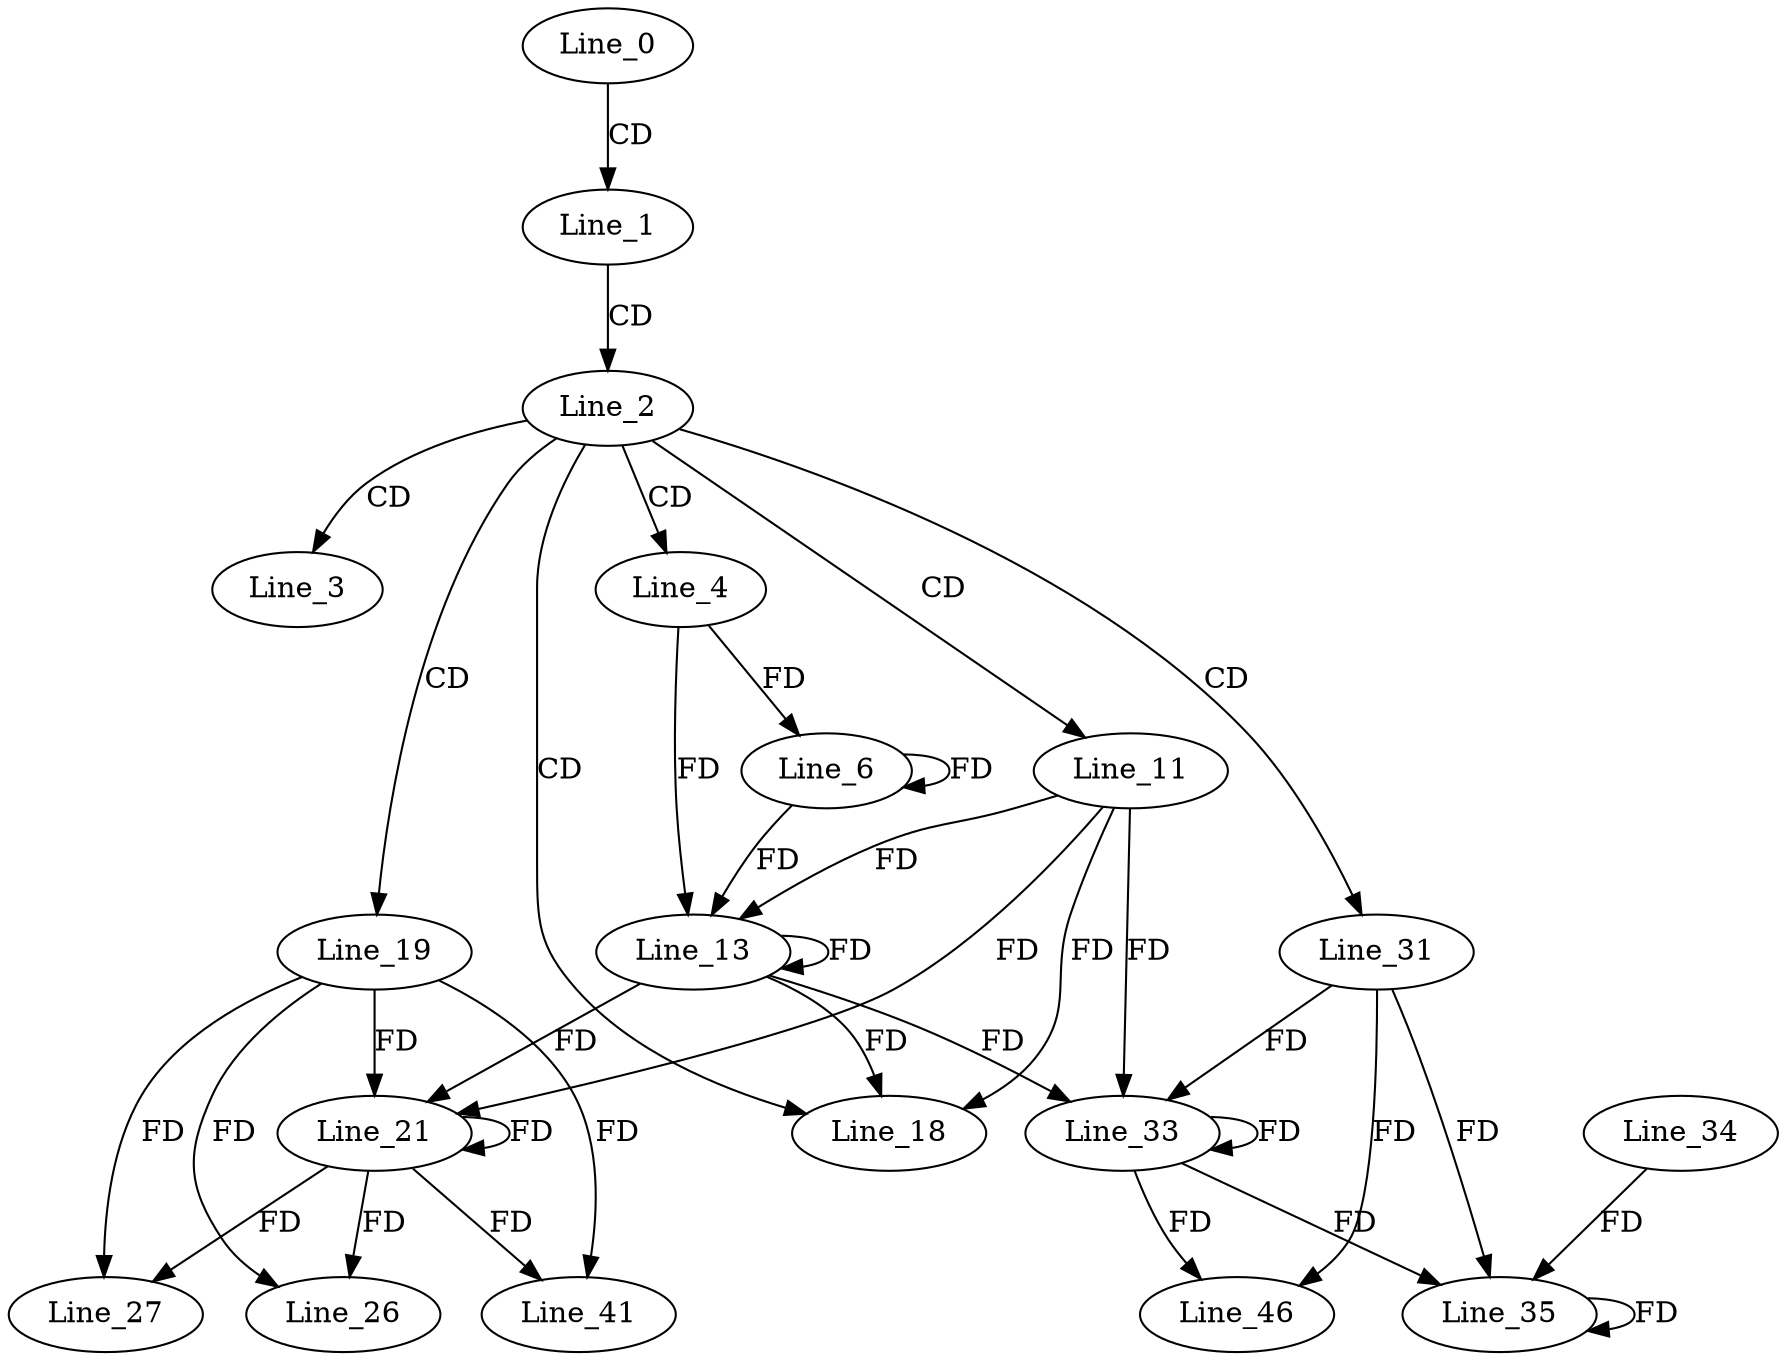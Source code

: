 digraph G {
  Line_0;
  Line_1;
  Line_2;
  Line_3;
  Line_4;
  Line_6;
  Line_11;
  Line_13;
  Line_13;
  Line_18;
  Line_19;
  Line_21;
  Line_21;
  Line_26;
  Line_27;
  Line_31;
  Line_33;
  Line_33;
  Line_35;
  Line_34;
  Line_35;
  Line_41;
  Line_46;
  Line_0 -> Line_1 [ label="CD" ];
  Line_1 -> Line_2 [ label="CD" ];
  Line_2 -> Line_3 [ label="CD" ];
  Line_2 -> Line_4 [ label="CD" ];
  Line_4 -> Line_6 [ label="FD" ];
  Line_6 -> Line_6 [ label="FD" ];
  Line_2 -> Line_11 [ label="CD" ];
  Line_11 -> Line_13 [ label="FD" ];
  Line_13 -> Line_13 [ label="FD" ];
  Line_4 -> Line_13 [ label="FD" ];
  Line_6 -> Line_13 [ label="FD" ];
  Line_2 -> Line_18 [ label="CD" ];
  Line_11 -> Line_18 [ label="FD" ];
  Line_13 -> Line_18 [ label="FD" ];
  Line_2 -> Line_19 [ label="CD" ];
  Line_19 -> Line_21 [ label="FD" ];
  Line_21 -> Line_21 [ label="FD" ];
  Line_11 -> Line_21 [ label="FD" ];
  Line_13 -> Line_21 [ label="FD" ];
  Line_19 -> Line_26 [ label="FD" ];
  Line_21 -> Line_26 [ label="FD" ];
  Line_19 -> Line_27 [ label="FD" ];
  Line_21 -> Line_27 [ label="FD" ];
  Line_2 -> Line_31 [ label="CD" ];
  Line_31 -> Line_33 [ label="FD" ];
  Line_33 -> Line_33 [ label="FD" ];
  Line_11 -> Line_33 [ label="FD" ];
  Line_13 -> Line_33 [ label="FD" ];
  Line_35 -> Line_35 [ label="FD" ];
  Line_34 -> Line_35 [ label="FD" ];
  Line_31 -> Line_35 [ label="FD" ];
  Line_33 -> Line_35 [ label="FD" ];
  Line_19 -> Line_41 [ label="FD" ];
  Line_21 -> Line_41 [ label="FD" ];
  Line_31 -> Line_46 [ label="FD" ];
  Line_33 -> Line_46 [ label="FD" ];
}
